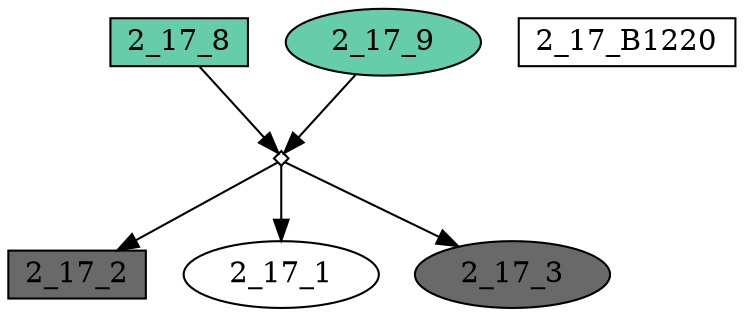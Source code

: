 digraph {
	"2_17_2" [shape=box fillcolor=dimgrey fontcolor=black height=0.3 regular=0 shape=box style=filled width=0.5]
	"2_17_8x2_17_9" -> "2_17_2"
	"2_17_B1220" [shape=box fillcolor=white fontcolor=black height=0.3 regular=0 shape=box style=filled width=0.5]
	"2_17_1" [shape=box fillcolor=white fontcolor=black height=0.3 regular=0 shape=ellipse style=filled width=0.5]
	"2_17_8x2_17_9" -> "2_17_1"
	"2_17_8" [shape=box fillcolor=aquamarine3 fontcolor=black height=0.3 regular=0 shape=box style=filled width=0.5]
	"2_17_8" -> "2_17_8x2_17_9"
	"2_17_3" [shape=box fillcolor=dimgrey fontcolor=black height=0.3 regular=0 shape=ellipse style=filled width=0.5]
	"2_17_8x2_17_9" -> "2_17_3"
	"2_17_9" [shape=box fillcolor=aquamarine3 fontcolor=black height=0.3 regular=0 shape=ellipse style=filled width=0.5]
	"2_17_9" -> "2_17_8x2_17_9"
	"2_17_8x2_17_9" [label="" height=.1 shape=diamond width=.1]
}
